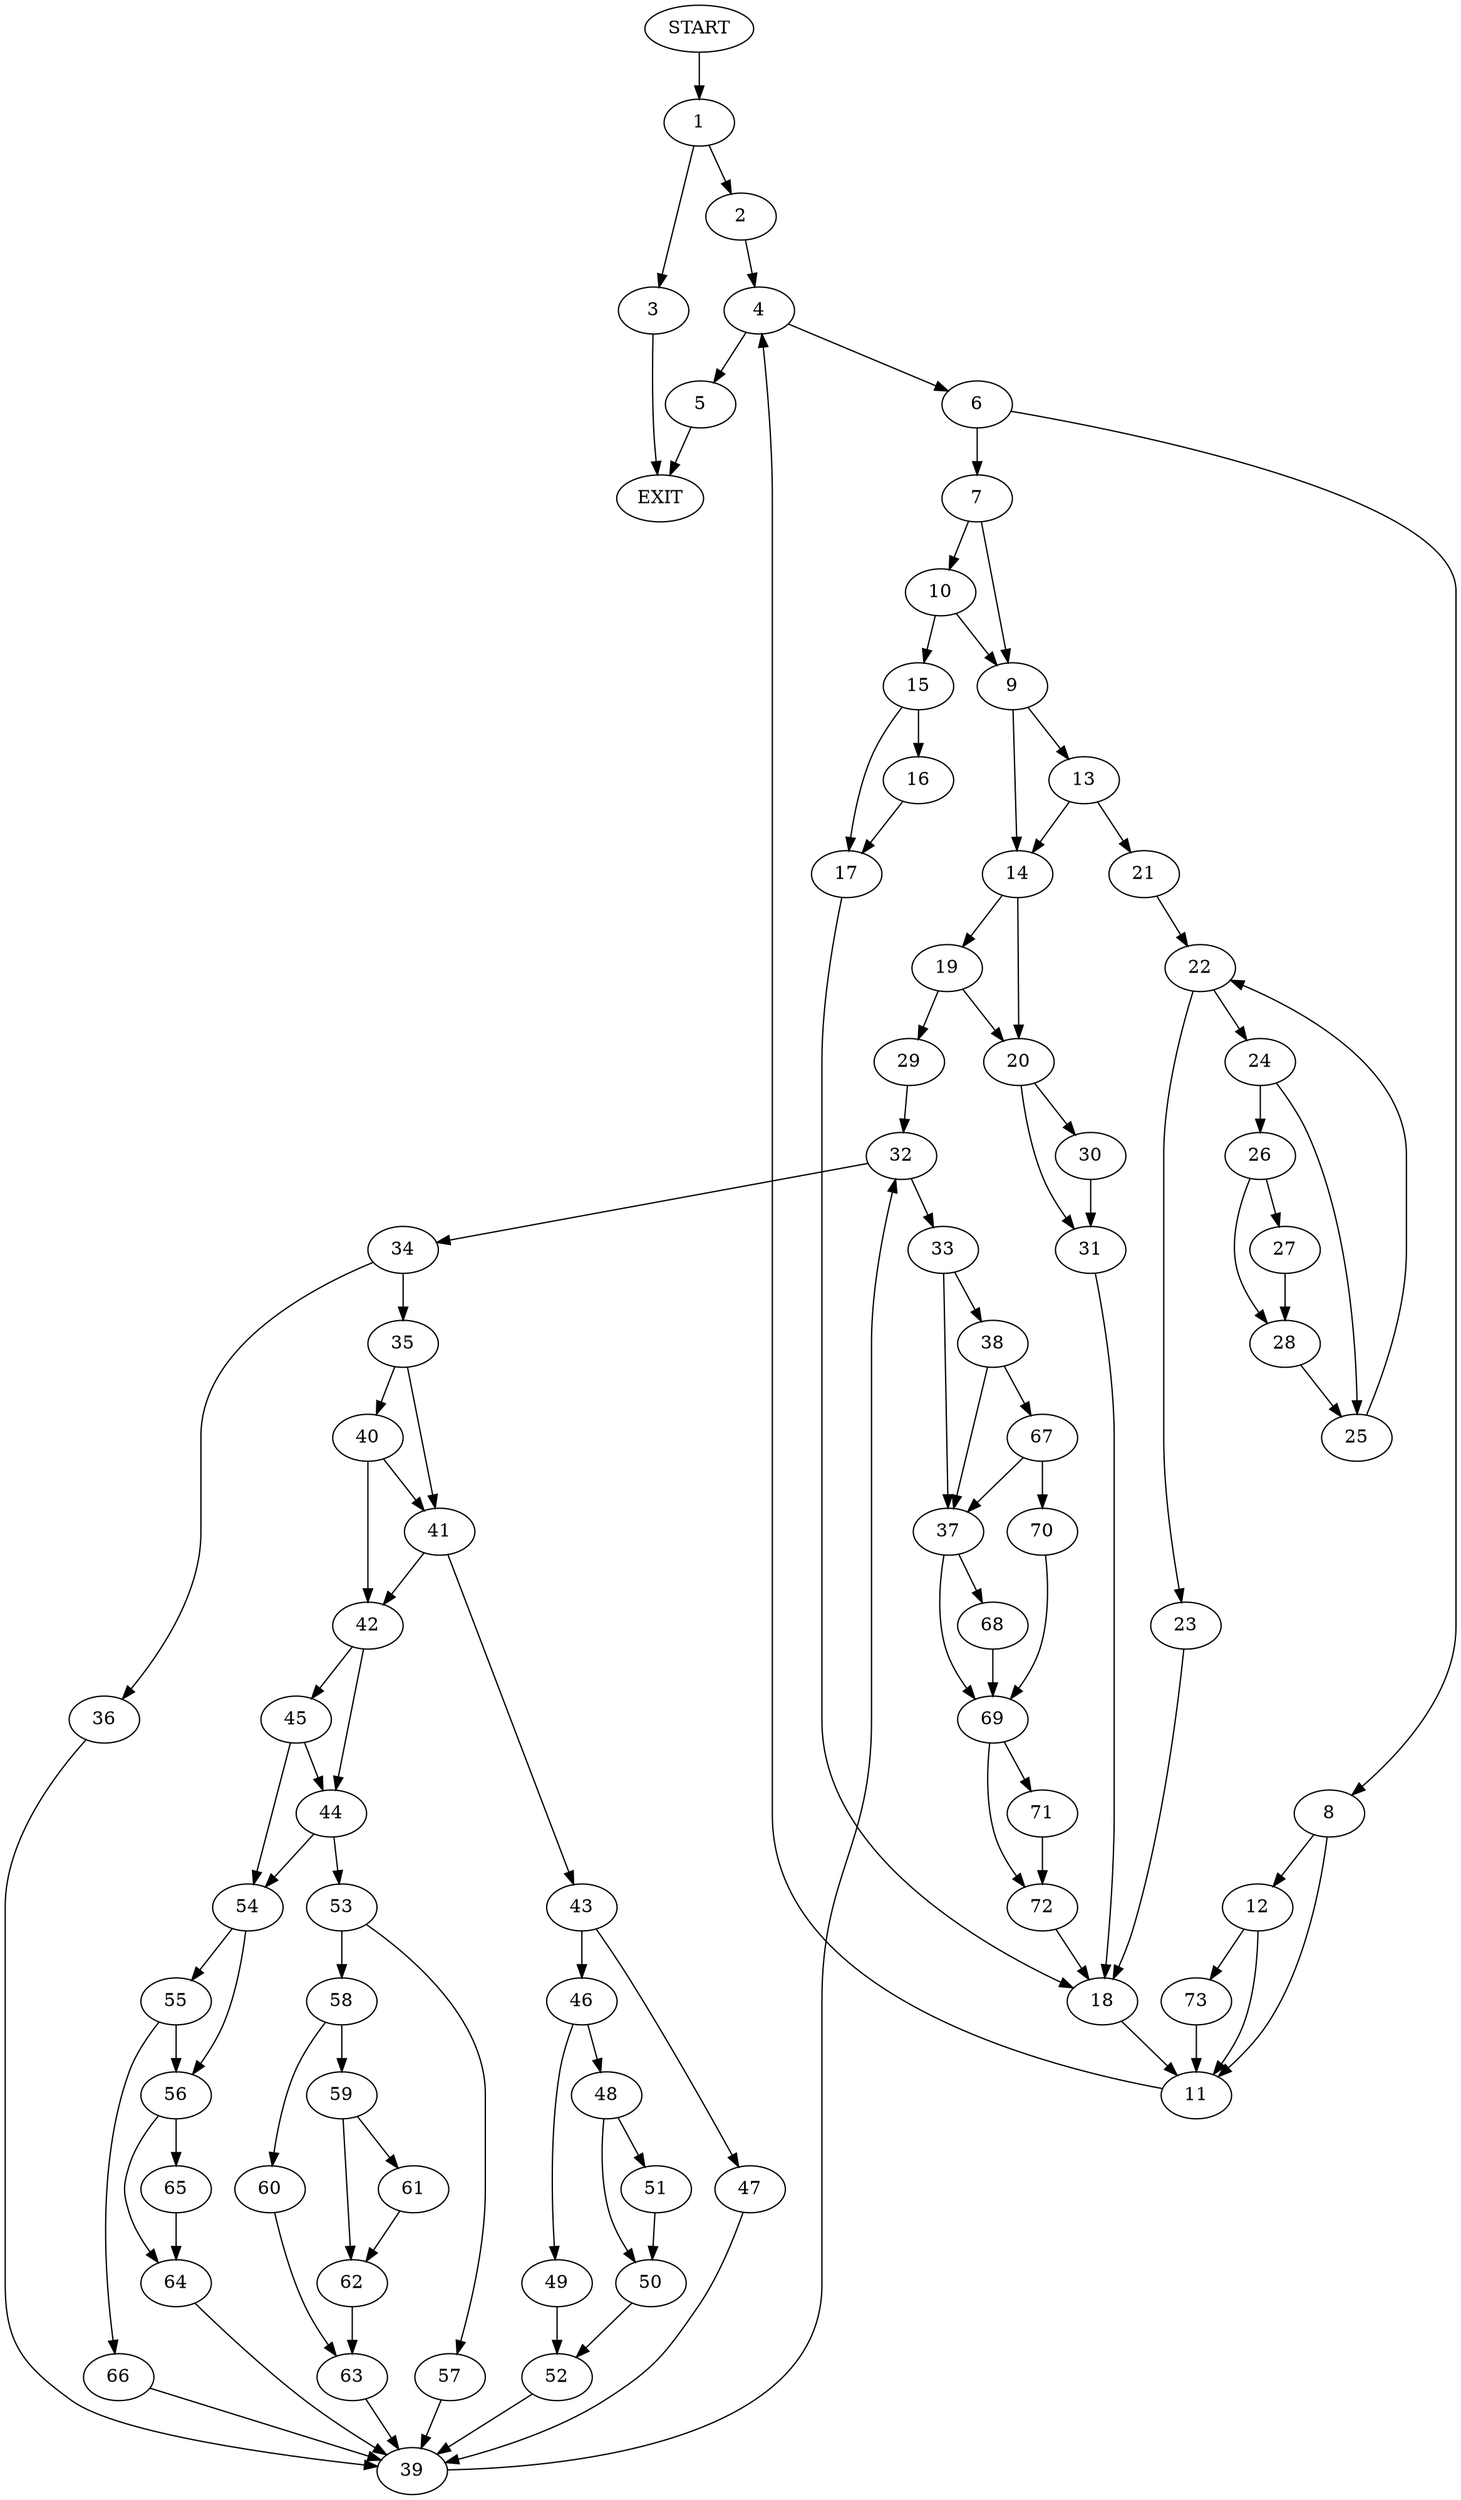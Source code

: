 digraph {
0 [label="START"]
74 [label="EXIT"]
0 -> 1
1 -> 2
1 -> 3
2 -> 4
3 -> 74
4 -> 5
4 -> 6
6 -> 7
6 -> 8
5 -> 74
7 -> 9
7 -> 10
8 -> 11
8 -> 12
9 -> 13
9 -> 14
10 -> 9
10 -> 15
15 -> 16
15 -> 17
16 -> 17
17 -> 18
18 -> 11
14 -> 19
14 -> 20
13 -> 21
13 -> 14
21 -> 22
22 -> 23
22 -> 24
24 -> 25
24 -> 26
23 -> 18
26 -> 27
26 -> 28
25 -> 22
28 -> 25
27 -> 28
19 -> 29
19 -> 20
20 -> 30
20 -> 31
29 -> 32
32 -> 33
32 -> 34
34 -> 35
34 -> 36
33 -> 37
33 -> 38
36 -> 39
35 -> 40
35 -> 41
39 -> 32
40 -> 42
40 -> 41
41 -> 42
41 -> 43
42 -> 44
42 -> 45
43 -> 46
43 -> 47
47 -> 39
46 -> 48
46 -> 49
48 -> 50
48 -> 51
49 -> 52
51 -> 50
50 -> 52
52 -> 39
44 -> 53
44 -> 54
45 -> 44
45 -> 54
54 -> 55
54 -> 56
53 -> 57
53 -> 58
58 -> 59
58 -> 60
57 -> 39
59 -> 61
59 -> 62
60 -> 63
62 -> 63
61 -> 62
63 -> 39
56 -> 64
56 -> 65
55 -> 56
55 -> 66
66 -> 39
65 -> 64
64 -> 39
38 -> 67
38 -> 37
37 -> 68
37 -> 69
67 -> 37
67 -> 70
70 -> 69
69 -> 71
69 -> 72
68 -> 69
71 -> 72
72 -> 18
31 -> 18
30 -> 31
11 -> 4
12 -> 11
12 -> 73
73 -> 11
}
